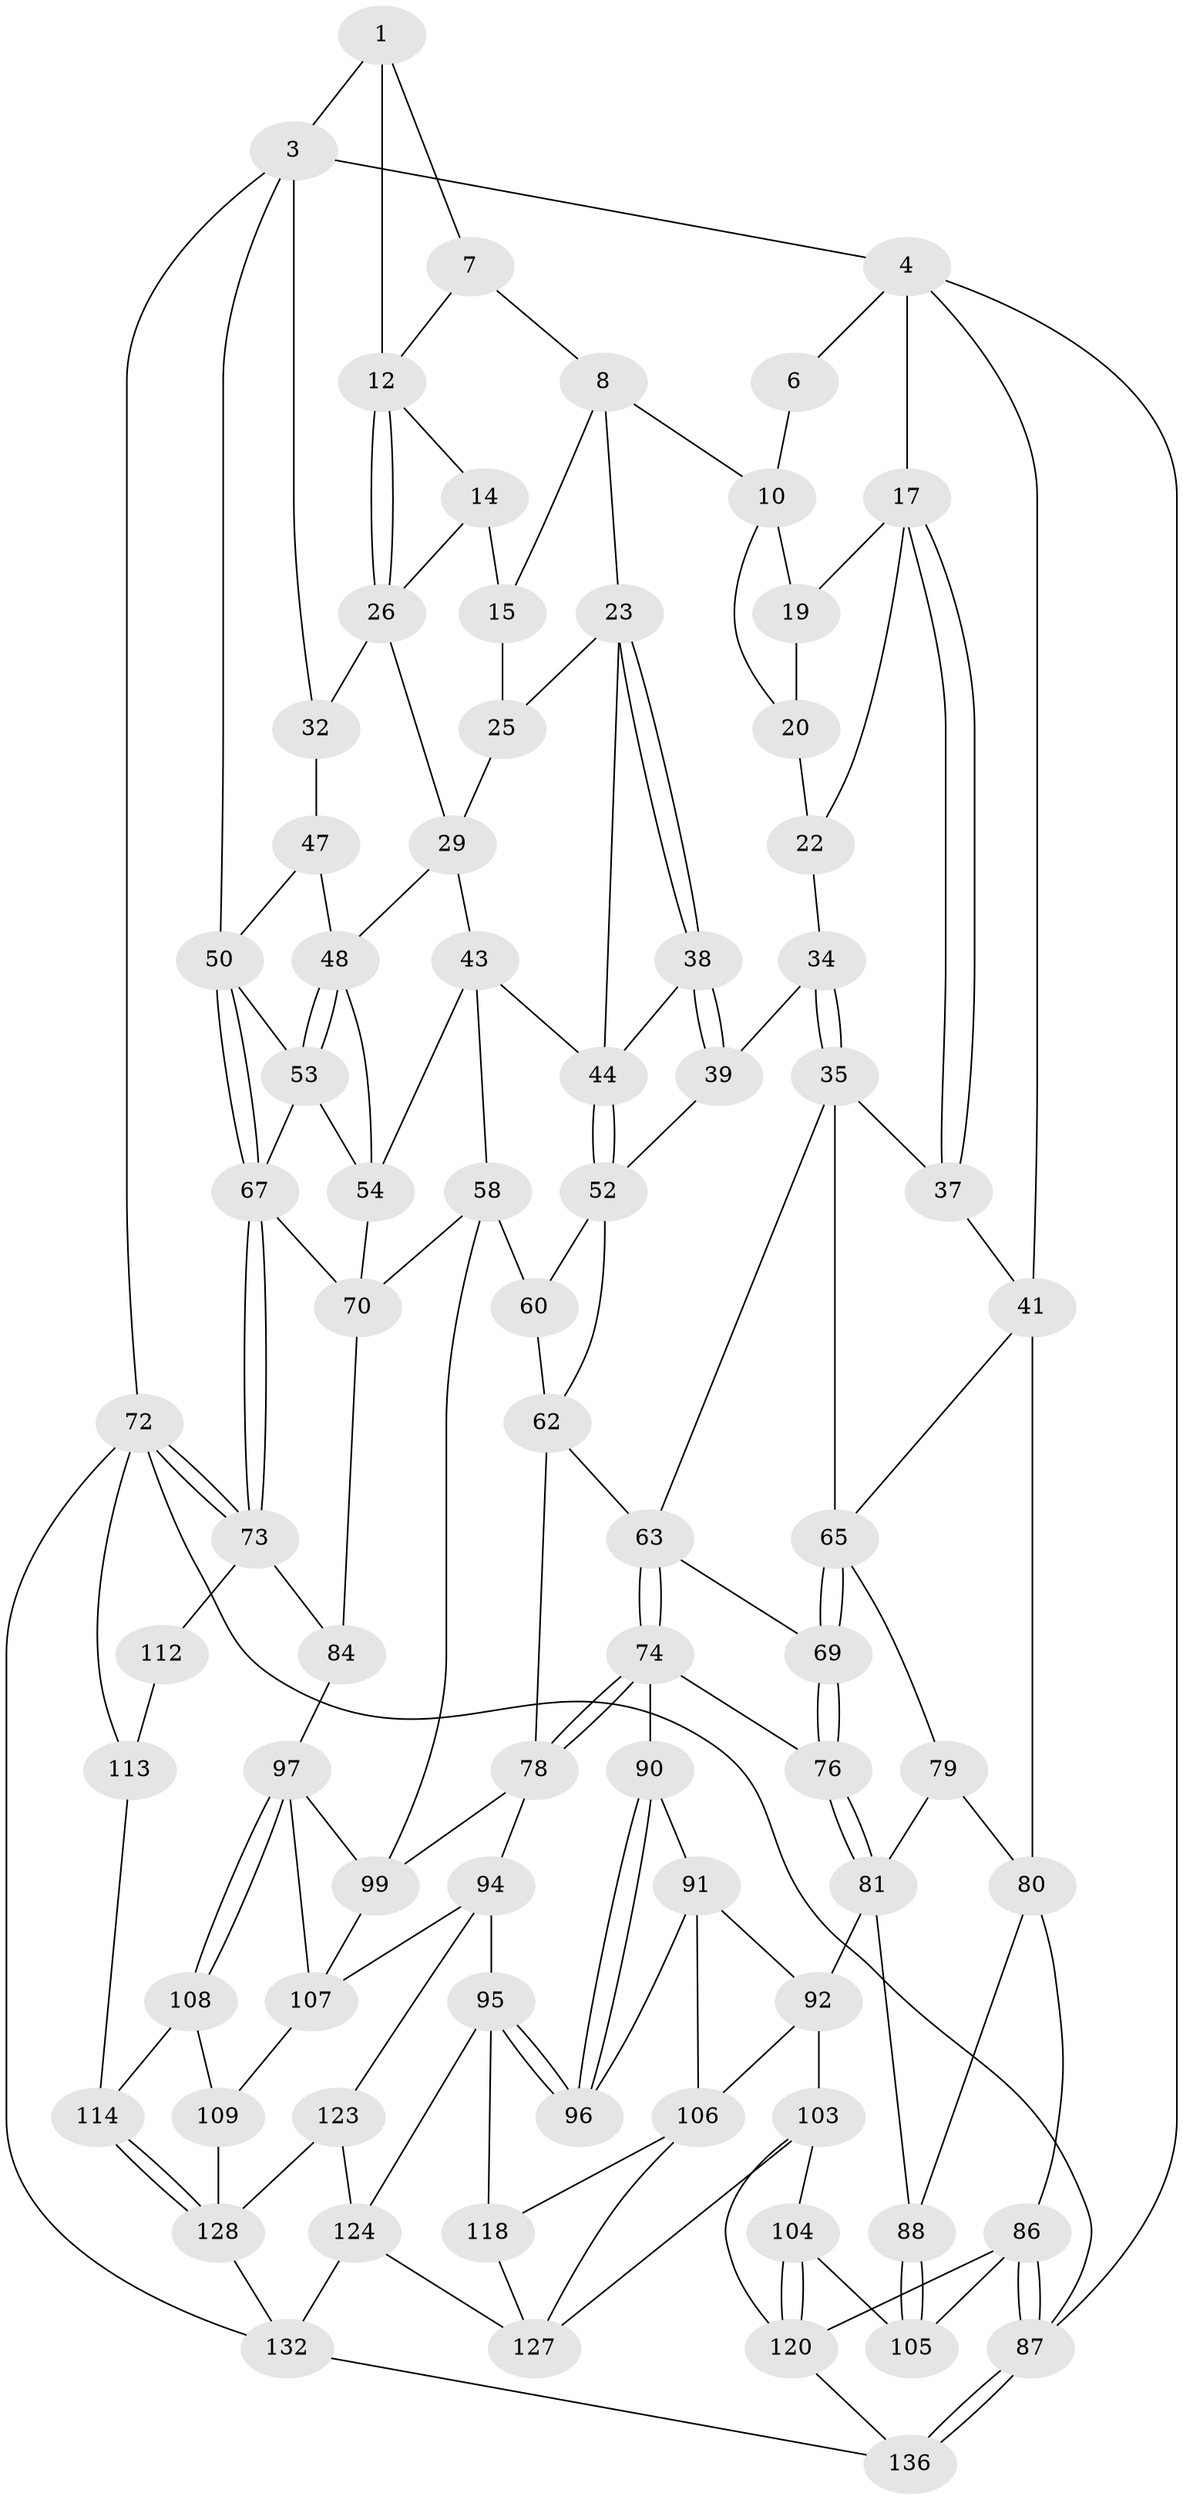 // original degree distribution, {3: 0.014705882352941176, 5: 0.4852941176470588, 6: 0.2426470588235294, 4: 0.25735294117647056}
// Generated by graph-tools (version 1.1) at 2025/42/03/06/25 10:42:33]
// undirected, 79 vertices, 165 edges
graph export_dot {
graph [start="1"]
  node [color=gray90,style=filled];
  1 [pos="+0.6368395418125975+0",super="+2"];
  3 [pos="+1+0",super="+31"];
  4 [pos="+0+0",super="+5"];
  6 [pos="+0.45059994399678627+0"];
  7 [pos="+0.6273472746595348+0"];
  8 [pos="+0.6029609299840707+0",super="+9"];
  10 [pos="+0.4688422570563492+0.09287494996214529",super="+11"];
  12 [pos="+0.7434155767902162+0.09422792753719518",super="+13"];
  14 [pos="+0.6619647735641087+0.09854226376368895"];
  15 [pos="+0.6430594202174719+0.10164989117739189",super="+16"];
  17 [pos="+0.1765067343178012+0.03356767411490295",super="+18"];
  19 [pos="+0.3465852061139852+0.04209706995465358"];
  20 [pos="+0.4291612734857398+0.11056515996062664",super="+21"];
  22 [pos="+0.3055849689075786+0.10695207679476186",super="+33"];
  23 [pos="+0.5107473853189268+0.12271003020588721",super="+24"];
  25 [pos="+0.5396632527952034+0.1211492469594342",super="+28"];
  26 [pos="+0.7764416450474168+0.13739336283293088",super="+27"];
  29 [pos="+0.680345404318161+0.24543316594121803",super="+30"];
  32 [pos="+0.8510216162480055+0.1464997108949133"];
  34 [pos="+0.3455820630801371+0.26098858255252966"];
  35 [pos="+0.2997832079379265+0.3073598026747094",super="+36"];
  37 [pos="+0.12422516953357407+0.22474214051712985"];
  38 [pos="+0.488896030811529+0.18353050805314003",super="+46"];
  39 [pos="+0.446461731859521+0.24532874763815166",super="+40"];
  41 [pos="+0.009264877408294713+0.2613915987213885",super="+42"];
  43 [pos="+0.6480511511558702+0.25101006716969076",super="+55"];
  44 [pos="+0.6026905042989035+0.274331742416666",super="+45"];
  47 [pos="+0.838929472943809+0.22496774971500888"];
  48 [pos="+0.797597410648455+0.2719733354102143",super="+49"];
  50 [pos="+1+0.0892899219165681",super="+51"];
  52 [pos="+0.5485104014364536+0.3563304401984013",super="+61"];
  53 [pos="+0.8656403355216351+0.366568030497598",super="+56"];
  54 [pos="+0.7382270210985552+0.33070490212022857",super="+57"];
  58 [pos="+0.6428664000950323+0.5042041280828323",super="+59"];
  60 [pos="+0.6242547987724393+0.5110693241182719"];
  62 [pos="+0.3704719366490758+0.41286597526945346",super="+77"];
  63 [pos="+0.3510243997697911+0.39946216191746514",super="+64"];
  65 [pos="+0.14848980625324099+0.477609806053426",super="+66"];
  67 [pos="+1+0.3482380920022226",super="+68"];
  69 [pos="+0.1832784337239134+0.5076391398368445"];
  70 [pos="+0.7782425806749786+0.47365842806557645",super="+71"];
  72 [pos="+1+1",super="+135"];
  73 [pos="+1+0.7378530682780714",super="+83"];
  74 [pos="+0.24853033251786552+0.5601229154628912",super="+75"];
  76 [pos="+0.22103781713815177+0.5568642206205562"];
  78 [pos="+0.4359848207224329+0.6208845104966371",super="+93"];
  79 [pos="+0.10802189716101679+0.47861125736095833"];
  80 [pos="+0+0.367500614843095",super="+85"];
  81 [pos="+0.14287876699471624+0.6425544293157541",super="+82"];
  84 [pos="+0.9170697124741981+0.6595464664427795"];
  86 [pos="+0+0.8749734386721582",super="+121"];
  87 [pos="+0+1"];
  88 [pos="+0+0.6456628328102344",super="+89"];
  90 [pos="+0.24950236084346689+0.6082795146192109"];
  91 [pos="+0.2446656364438019+0.6573259748631993",super="+101"];
  92 [pos="+0.15785303247248156+0.6710770909973937",super="+102"];
  94 [pos="+0.42822884324721666+0.6848735008657748",super="+116"];
  95 [pos="+0.36054896935318104+0.721769719312349",super="+117"];
  96 [pos="+0.34604605174395525+0.7243892054591597"];
  97 [pos="+0.8373769171741486+0.6900548270913984",super="+98"];
  99 [pos="+0.6754475918792677+0.6128561625785982",super="+100"];
  103 [pos="+0.16766108751807404+0.7621438984316503",super="+125"];
  104 [pos="+0.12403489165721686+0.7680458101186614"];
  105 [pos="+0.10569662796319895+0.7639339441337808",super="+122"];
  106 [pos="+0.26118878134521606+0.7592037209625457",super="+119"];
  107 [pos="+0.663988140186433+0.8050881999573518",super="+111"];
  108 [pos="+0.8289858701610375+0.7759426652137194",super="+115"];
  109 [pos="+0.7777452915063235+0.8382572051704026",super="+110"];
  112 [pos="+1+0.7557047604621633"];
  113 [pos="+0.8696379818607789+0.8717060135827716",super="+134"];
  114 [pos="+0.8450763515214093+0.850725192491086"];
  118 [pos="+0.32185500466668476+0.9286856135216648"];
  120 [pos="+0.07557388669971513+0.869053799107512",super="+126"];
  123 [pos="+0.44789770687324876+0.8078614939955256"];
  124 [pos="+0.411028947324765+0.8583842823845691",super="+130"];
  127 [pos="+0.1872361157856057+0.8944647980147703",super="+131"];
  128 [pos="+0.6482599817705925+0.9299827910051895",super="+129"];
  132 [pos="+0.6217766184015993+1",super="+133"];
  136 [pos="+0+1"];
  1 -- 7;
  1 -- 3;
  1 -- 12;
  3 -- 4;
  3 -- 72;
  3 -- 32;
  3 -- 50;
  4 -- 87;
  4 -- 41;
  4 -- 17;
  4 -- 6;
  6 -- 10;
  7 -- 8;
  7 -- 12;
  8 -- 10;
  8 -- 23;
  8 -- 15;
  10 -- 20;
  10 -- 19;
  12 -- 26;
  12 -- 26;
  12 -- 14;
  14 -- 15;
  14 -- 26;
  15 -- 25 [weight=2];
  17 -- 37;
  17 -- 37;
  17 -- 19;
  17 -- 22;
  19 -- 20;
  20 -- 22 [weight=2];
  22 -- 34;
  23 -- 38;
  23 -- 38;
  23 -- 25;
  23 -- 44;
  25 -- 29;
  26 -- 32;
  26 -- 29;
  29 -- 48;
  29 -- 43;
  32 -- 47;
  34 -- 35;
  34 -- 35;
  34 -- 39;
  35 -- 63;
  35 -- 65;
  35 -- 37;
  37 -- 41;
  38 -- 39 [weight=2];
  38 -- 39;
  38 -- 44;
  39 -- 52;
  41 -- 80;
  41 -- 65;
  43 -- 44;
  43 -- 58;
  43 -- 54;
  44 -- 52;
  44 -- 52;
  47 -- 48;
  47 -- 50;
  48 -- 53;
  48 -- 53;
  48 -- 54;
  50 -- 67;
  50 -- 67;
  50 -- 53;
  52 -- 62;
  52 -- 60;
  53 -- 67;
  53 -- 54;
  54 -- 70;
  58 -- 70;
  58 -- 99;
  58 -- 60;
  60 -- 62;
  62 -- 63;
  62 -- 78;
  63 -- 74;
  63 -- 74;
  63 -- 69;
  65 -- 69;
  65 -- 69;
  65 -- 79;
  67 -- 73;
  67 -- 73;
  67 -- 70;
  69 -- 76;
  69 -- 76;
  70 -- 84;
  72 -- 73;
  72 -- 73;
  72 -- 87;
  72 -- 113;
  72 -- 132;
  73 -- 112;
  73 -- 84;
  74 -- 78;
  74 -- 78;
  74 -- 76;
  74 -- 90;
  76 -- 81;
  76 -- 81;
  78 -- 94;
  78 -- 99;
  79 -- 80;
  79 -- 81;
  80 -- 88;
  80 -- 86;
  81 -- 92;
  81 -- 88;
  84 -- 97;
  86 -- 87;
  86 -- 87;
  86 -- 120;
  86 -- 105;
  87 -- 136;
  87 -- 136;
  88 -- 105 [weight=2];
  88 -- 105;
  90 -- 91;
  90 -- 96;
  90 -- 96;
  91 -- 92;
  91 -- 96;
  91 -- 106;
  92 -- 106;
  92 -- 103;
  94 -- 95;
  94 -- 123;
  94 -- 107;
  95 -- 96;
  95 -- 96;
  95 -- 124;
  95 -- 118;
  97 -- 108;
  97 -- 108;
  97 -- 99;
  97 -- 107;
  99 -- 107;
  103 -- 104;
  103 -- 120;
  103 -- 127;
  104 -- 105;
  104 -- 120;
  104 -- 120;
  106 -- 118;
  106 -- 127;
  107 -- 109;
  108 -- 109 [weight=2];
  108 -- 114;
  109 -- 128;
  112 -- 113 [weight=2];
  113 -- 114;
  114 -- 128;
  114 -- 128;
  118 -- 127;
  120 -- 136;
  123 -- 124;
  123 -- 128;
  124 -- 132;
  124 -- 127;
  128 -- 132;
  132 -- 136;
}

